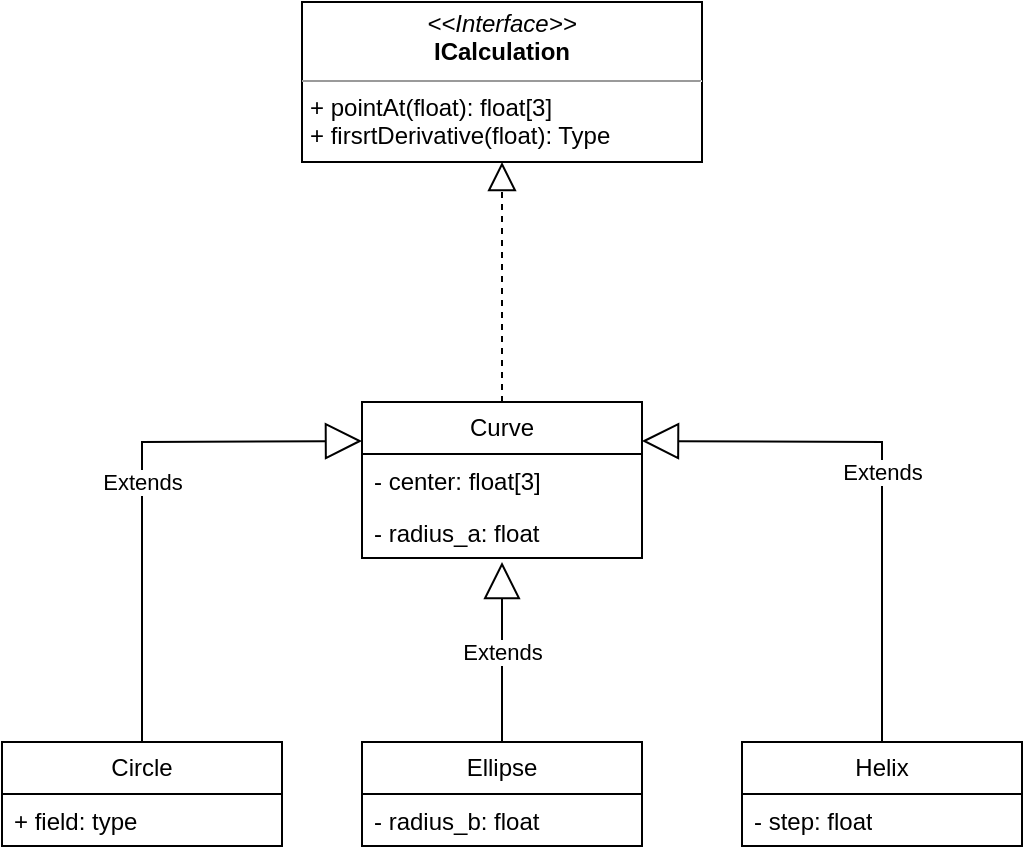 <mxfile version="21.4.0" type="device">
  <diagram id="C5RBs43oDa-KdzZeNtuy" name="Page-1">
    <mxGraphModel dx="1066" dy="1946" grid="1" gridSize="10" guides="1" tooltips="1" connect="1" arrows="1" fold="1" page="1" pageScale="1" pageWidth="827" pageHeight="1169" math="0" shadow="0">
      <root>
        <mxCell id="WIyWlLk6GJQsqaUBKTNV-0" />
        <mxCell id="WIyWlLk6GJQsqaUBKTNV-1" parent="WIyWlLk6GJQsqaUBKTNV-0" />
        <mxCell id="-mgRFGXPnRwcUcMQWEgG-0" value="Curve" style="swimlane;fontStyle=0;childLayout=stackLayout;horizontal=1;startSize=26;fillColor=none;horizontalStack=0;resizeParent=1;resizeParentMax=0;resizeLast=0;collapsible=1;marginBottom=0;whiteSpace=wrap;html=1;" vertex="1" parent="WIyWlLk6GJQsqaUBKTNV-1">
          <mxGeometry x="320" y="60" width="140" height="78" as="geometry" />
        </mxCell>
        <mxCell id="-mgRFGXPnRwcUcMQWEgG-1" value="- center: float[3]" style="text;strokeColor=none;fillColor=none;align=left;verticalAlign=top;spacingLeft=4;spacingRight=4;overflow=hidden;rotatable=0;points=[[0,0.5],[1,0.5]];portConstraint=eastwest;whiteSpace=wrap;html=1;" vertex="1" parent="-mgRFGXPnRwcUcMQWEgG-0">
          <mxGeometry y="26" width="140" height="26" as="geometry" />
        </mxCell>
        <mxCell id="-mgRFGXPnRwcUcMQWEgG-3" value="- radius_a: float" style="text;strokeColor=none;fillColor=none;align=left;verticalAlign=top;spacingLeft=4;spacingRight=4;overflow=hidden;rotatable=0;points=[[0,0.5],[1,0.5]];portConstraint=eastwest;whiteSpace=wrap;html=1;" vertex="1" parent="-mgRFGXPnRwcUcMQWEgG-0">
          <mxGeometry y="52" width="140" height="26" as="geometry" />
        </mxCell>
        <mxCell id="-mgRFGXPnRwcUcMQWEgG-5" value="&lt;p style=&quot;margin:0px;margin-top:4px;text-align:center;&quot;&gt;&lt;i&gt;&amp;lt;&amp;lt;Interface&amp;gt;&amp;gt;&lt;/i&gt;&lt;br&gt;&lt;b&gt;ICalculation&lt;/b&gt;&lt;/p&gt;&lt;hr size=&quot;1&quot;&gt;&lt;p style=&quot;margin:0px;margin-left:4px;&quot;&gt;+ pointAt(float): float[3]&lt;br&gt;+ firsrtDerivative(float): Type&lt;/p&gt;" style="verticalAlign=top;align=left;overflow=fill;fontSize=12;fontFamily=Helvetica;html=1;whiteSpace=wrap;" vertex="1" parent="WIyWlLk6GJQsqaUBKTNV-1">
          <mxGeometry x="290" y="-140" width="200" height="80" as="geometry" />
        </mxCell>
        <mxCell id="-mgRFGXPnRwcUcMQWEgG-9" value="" style="endArrow=block;dashed=1;endFill=0;endSize=12;html=1;rounded=0;exitX=0.5;exitY=0;exitDx=0;exitDy=0;entryX=0.5;entryY=1;entryDx=0;entryDy=0;" edge="1" parent="WIyWlLk6GJQsqaUBKTNV-1" source="-mgRFGXPnRwcUcMQWEgG-0" target="-mgRFGXPnRwcUcMQWEgG-5">
          <mxGeometry width="160" relative="1" as="geometry">
            <mxPoint x="410" y="20" as="sourcePoint" />
            <mxPoint x="570" y="20" as="targetPoint" />
            <Array as="points">
              <mxPoint x="390" y="10" />
            </Array>
          </mxGeometry>
        </mxCell>
        <mxCell id="-mgRFGXPnRwcUcMQWEgG-10" value="Circle" style="swimlane;fontStyle=0;childLayout=stackLayout;horizontal=1;startSize=26;fillColor=none;horizontalStack=0;resizeParent=1;resizeParentMax=0;resizeLast=0;collapsible=1;marginBottom=0;whiteSpace=wrap;html=1;" vertex="1" parent="WIyWlLk6GJQsqaUBKTNV-1">
          <mxGeometry x="140" y="230" width="140" height="52" as="geometry" />
        </mxCell>
        <mxCell id="-mgRFGXPnRwcUcMQWEgG-13" value="+ field: type" style="text;strokeColor=none;fillColor=none;align=left;verticalAlign=top;spacingLeft=4;spacingRight=4;overflow=hidden;rotatable=0;points=[[0,0.5],[1,0.5]];portConstraint=eastwest;whiteSpace=wrap;html=1;" vertex="1" parent="-mgRFGXPnRwcUcMQWEgG-10">
          <mxGeometry y="26" width="140" height="26" as="geometry" />
        </mxCell>
        <mxCell id="-mgRFGXPnRwcUcMQWEgG-14" value="Ellipse" style="swimlane;fontStyle=0;childLayout=stackLayout;horizontal=1;startSize=26;fillColor=none;horizontalStack=0;resizeParent=1;resizeParentMax=0;resizeLast=0;collapsible=1;marginBottom=0;whiteSpace=wrap;html=1;" vertex="1" parent="WIyWlLk6GJQsqaUBKTNV-1">
          <mxGeometry x="320" y="230" width="140" height="52" as="geometry" />
        </mxCell>
        <mxCell id="-mgRFGXPnRwcUcMQWEgG-15" value="- radius_b: float" style="text;strokeColor=none;fillColor=none;align=left;verticalAlign=top;spacingLeft=4;spacingRight=4;overflow=hidden;rotatable=0;points=[[0,0.5],[1,0.5]];portConstraint=eastwest;whiteSpace=wrap;html=1;" vertex="1" parent="-mgRFGXPnRwcUcMQWEgG-14">
          <mxGeometry y="26" width="140" height="26" as="geometry" />
        </mxCell>
        <mxCell id="-mgRFGXPnRwcUcMQWEgG-18" value="Helix" style="swimlane;fontStyle=0;childLayout=stackLayout;horizontal=1;startSize=26;fillColor=none;horizontalStack=0;resizeParent=1;resizeParentMax=0;resizeLast=0;collapsible=1;marginBottom=0;whiteSpace=wrap;html=1;" vertex="1" parent="WIyWlLk6GJQsqaUBKTNV-1">
          <mxGeometry x="510" y="230" width="140" height="52" as="geometry" />
        </mxCell>
        <mxCell id="-mgRFGXPnRwcUcMQWEgG-21" value="- step: float" style="text;strokeColor=none;fillColor=none;align=left;verticalAlign=top;spacingLeft=4;spacingRight=4;overflow=hidden;rotatable=0;points=[[0,0.5],[1,0.5]];portConstraint=eastwest;whiteSpace=wrap;html=1;" vertex="1" parent="-mgRFGXPnRwcUcMQWEgG-18">
          <mxGeometry y="26" width="140" height="26" as="geometry" />
        </mxCell>
        <mxCell id="-mgRFGXPnRwcUcMQWEgG-26" value="Extends" style="endArrow=block;endSize=16;endFill=0;html=1;rounded=0;exitX=0.5;exitY=0;exitDx=0;exitDy=0;entryX=0;entryY=0.25;entryDx=0;entryDy=0;" edge="1" parent="WIyWlLk6GJQsqaUBKTNV-1" source="-mgRFGXPnRwcUcMQWEgG-10" target="-mgRFGXPnRwcUcMQWEgG-0">
          <mxGeometry width="160" relative="1" as="geometry">
            <mxPoint x="80" y="210" as="sourcePoint" />
            <mxPoint x="240" y="210" as="targetPoint" />
            <Array as="points">
              <mxPoint x="210" y="80" />
            </Array>
          </mxGeometry>
        </mxCell>
        <mxCell id="-mgRFGXPnRwcUcMQWEgG-29" value="Extends" style="endArrow=block;endSize=16;endFill=0;html=1;rounded=0;exitX=0.5;exitY=0;exitDx=0;exitDy=0;entryX=0.5;entryY=1.077;entryDx=0;entryDy=0;entryPerimeter=0;" edge="1" parent="WIyWlLk6GJQsqaUBKTNV-1" source="-mgRFGXPnRwcUcMQWEgG-14" target="-mgRFGXPnRwcUcMQWEgG-3">
          <mxGeometry width="160" relative="1" as="geometry">
            <mxPoint x="430" y="220" as="sourcePoint" />
            <mxPoint x="590" y="220" as="targetPoint" />
          </mxGeometry>
        </mxCell>
        <mxCell id="-mgRFGXPnRwcUcMQWEgG-31" value="Extends" style="endArrow=block;endSize=16;endFill=0;html=1;rounded=0;exitX=0.5;exitY=0;exitDx=0;exitDy=0;entryX=1;entryY=0.25;entryDx=0;entryDy=0;" edge="1" parent="WIyWlLk6GJQsqaUBKTNV-1" source="-mgRFGXPnRwcUcMQWEgG-18" target="-mgRFGXPnRwcUcMQWEgG-0">
          <mxGeometry width="160" relative="1" as="geometry">
            <mxPoint x="590" y="190" as="sourcePoint" />
            <mxPoint x="730" y="190" as="targetPoint" />
            <Array as="points">
              <mxPoint x="580" y="80" />
            </Array>
          </mxGeometry>
        </mxCell>
      </root>
    </mxGraphModel>
  </diagram>
</mxfile>
